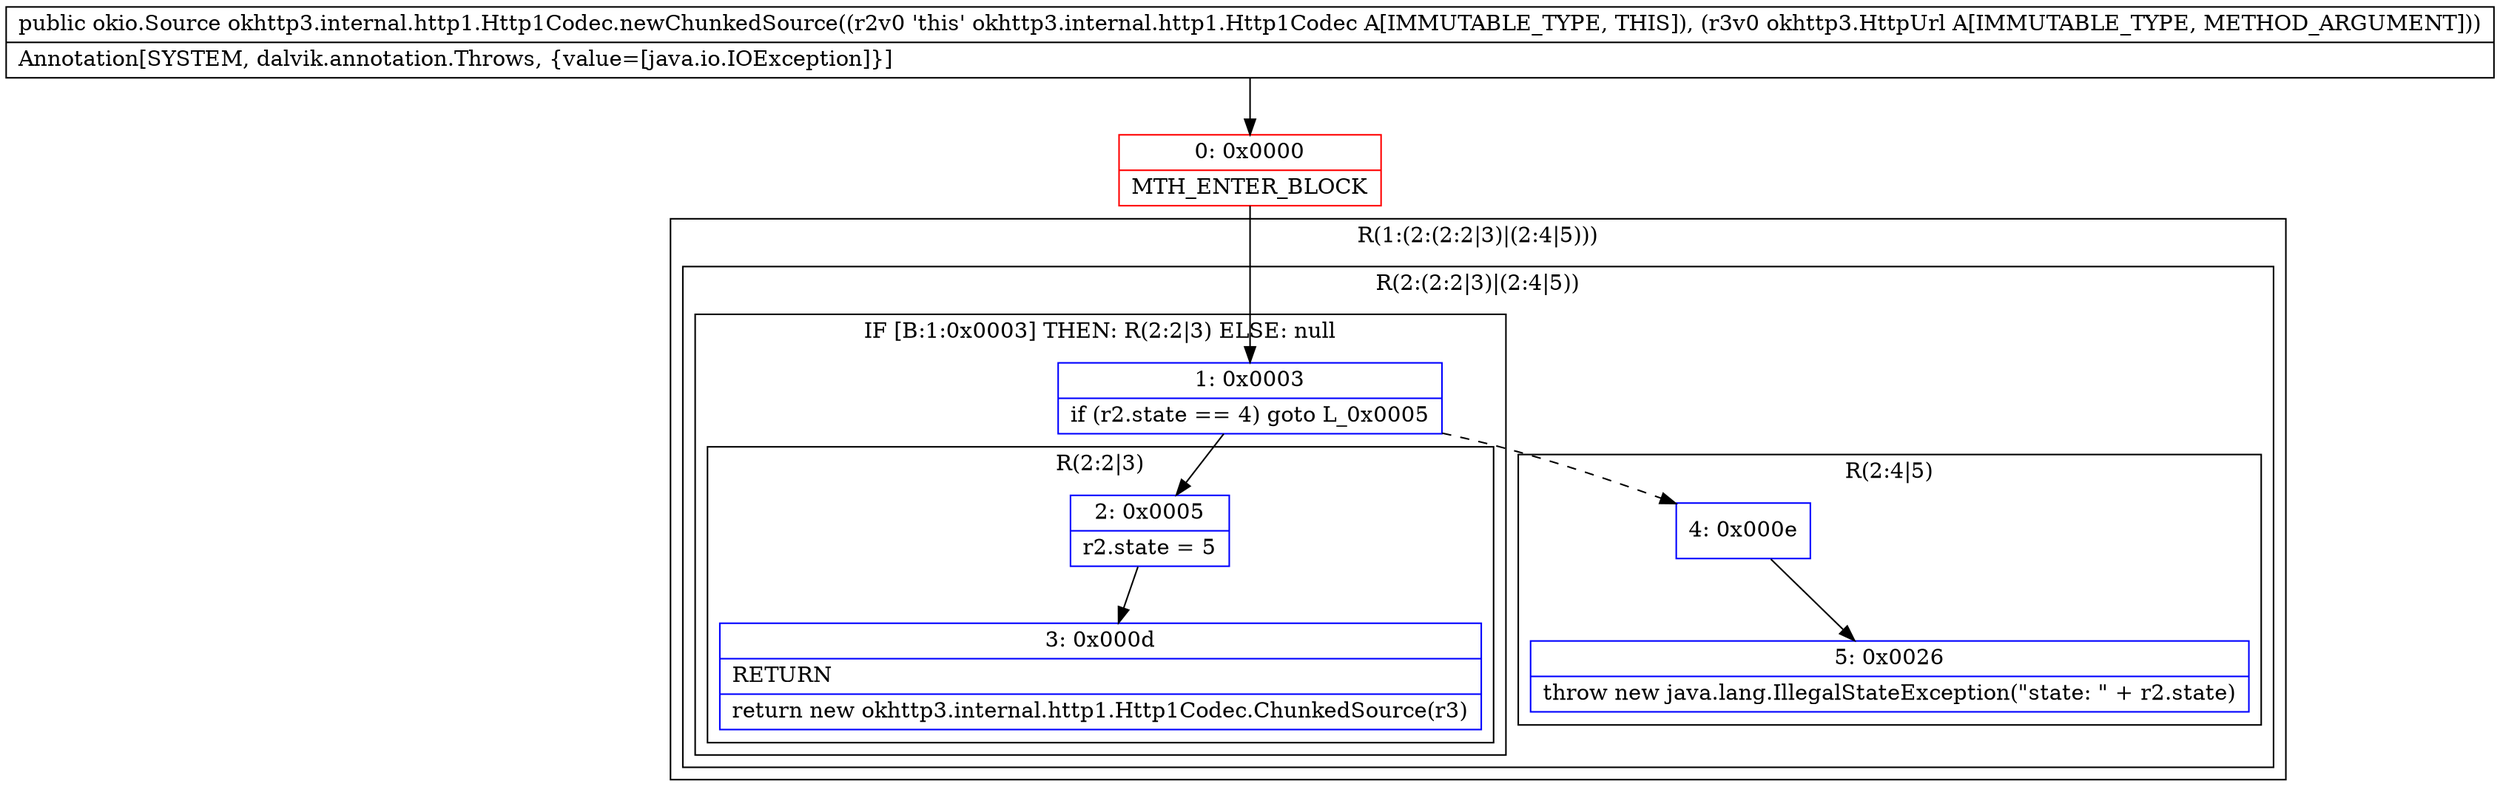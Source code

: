 digraph "CFG forokhttp3.internal.http1.Http1Codec.newChunkedSource(Lokhttp3\/HttpUrl;)Lokio\/Source;" {
subgraph cluster_Region_797205091 {
label = "R(1:(2:(2:2|3)|(2:4|5)))";
node [shape=record,color=blue];
subgraph cluster_Region_1402405748 {
label = "R(2:(2:2|3)|(2:4|5))";
node [shape=record,color=blue];
subgraph cluster_IfRegion_48162233 {
label = "IF [B:1:0x0003] THEN: R(2:2|3) ELSE: null";
node [shape=record,color=blue];
Node_1 [shape=record,label="{1\:\ 0x0003|if (r2.state == 4) goto L_0x0005\l}"];
subgraph cluster_Region_188396333 {
label = "R(2:2|3)";
node [shape=record,color=blue];
Node_2 [shape=record,label="{2\:\ 0x0005|r2.state = 5\l}"];
Node_3 [shape=record,label="{3\:\ 0x000d|RETURN\l|return new okhttp3.internal.http1.Http1Codec.ChunkedSource(r3)\l}"];
}
}
subgraph cluster_Region_119623507 {
label = "R(2:4|5)";
node [shape=record,color=blue];
Node_4 [shape=record,label="{4\:\ 0x000e}"];
Node_5 [shape=record,label="{5\:\ 0x0026|throw new java.lang.IllegalStateException(\"state: \" + r2.state)\l}"];
}
}
}
Node_0 [shape=record,color=red,label="{0\:\ 0x0000|MTH_ENTER_BLOCK\l}"];
MethodNode[shape=record,label="{public okio.Source okhttp3.internal.http1.Http1Codec.newChunkedSource((r2v0 'this' okhttp3.internal.http1.Http1Codec A[IMMUTABLE_TYPE, THIS]), (r3v0 okhttp3.HttpUrl A[IMMUTABLE_TYPE, METHOD_ARGUMENT]))  | Annotation[SYSTEM, dalvik.annotation.Throws, \{value=[java.io.IOException]\}]\l}"];
MethodNode -> Node_0;
Node_1 -> Node_2;
Node_1 -> Node_4[style=dashed];
Node_2 -> Node_3;
Node_4 -> Node_5;
Node_0 -> Node_1;
}

